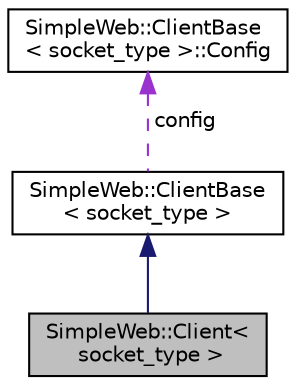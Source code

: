 digraph "SimpleWeb::Client&lt; socket_type &gt;"
{
  edge [fontname="Helvetica",fontsize="10",labelfontname="Helvetica",labelfontsize="10"];
  node [fontname="Helvetica",fontsize="10",shape=record];
  Node1 [label="SimpleWeb::Client\<\l socket_type \>",height=0.2,width=0.4,color="black", fillcolor="grey75", style="filled", fontcolor="black"];
  Node2 -> Node1 [dir="back",color="midnightblue",fontsize="10",style="solid",fontname="Helvetica"];
  Node2 [label="SimpleWeb::ClientBase\l\< socket_type \>",height=0.2,width=0.4,color="black", fillcolor="white", style="filled",URL="$classSimpleWeb_1_1ClientBase.html"];
  Node3 -> Node2 [dir="back",color="darkorchid3",fontsize="10",style="dashed",label=" config" ,fontname="Helvetica"];
  Node3 [label="SimpleWeb::ClientBase\l\< socket_type \>::Config",height=0.2,width=0.4,color="black", fillcolor="white", style="filled",URL="$classSimpleWeb_1_1ClientBase_1_1Config.html"];
}
